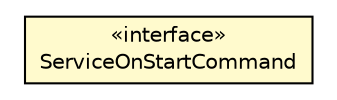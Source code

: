 #!/usr/local/bin/dot
#
# Class diagram 
# Generated by UMLGraph version 5.1 (http://www.umlgraph.org/)
#

digraph G {
	edge [fontname="Helvetica",fontsize=10,labelfontname="Helvetica",labelfontsize=10];
	node [fontname="Helvetica",fontsize=10,shape=plaintext];
	nodesep=0.25;
	ranksep=0.5;
	// org.androidtransfuse.listeners.ServiceOnStartCommand
	c11469 [label=<<table title="org.androidtransfuse.listeners.ServiceOnStartCommand" border="0" cellborder="1" cellspacing="0" cellpadding="2" port="p" bgcolor="lemonChiffon" href="./ServiceOnStartCommand.html">
		<tr><td><table border="0" cellspacing="0" cellpadding="1">
<tr><td align="center" balign="center"> &#171;interface&#187; </td></tr>
<tr><td align="center" balign="center"> ServiceOnStartCommand </td></tr>
		</table></td></tr>
		</table>>, fontname="Helvetica", fontcolor="black", fontsize=10.0];
}

